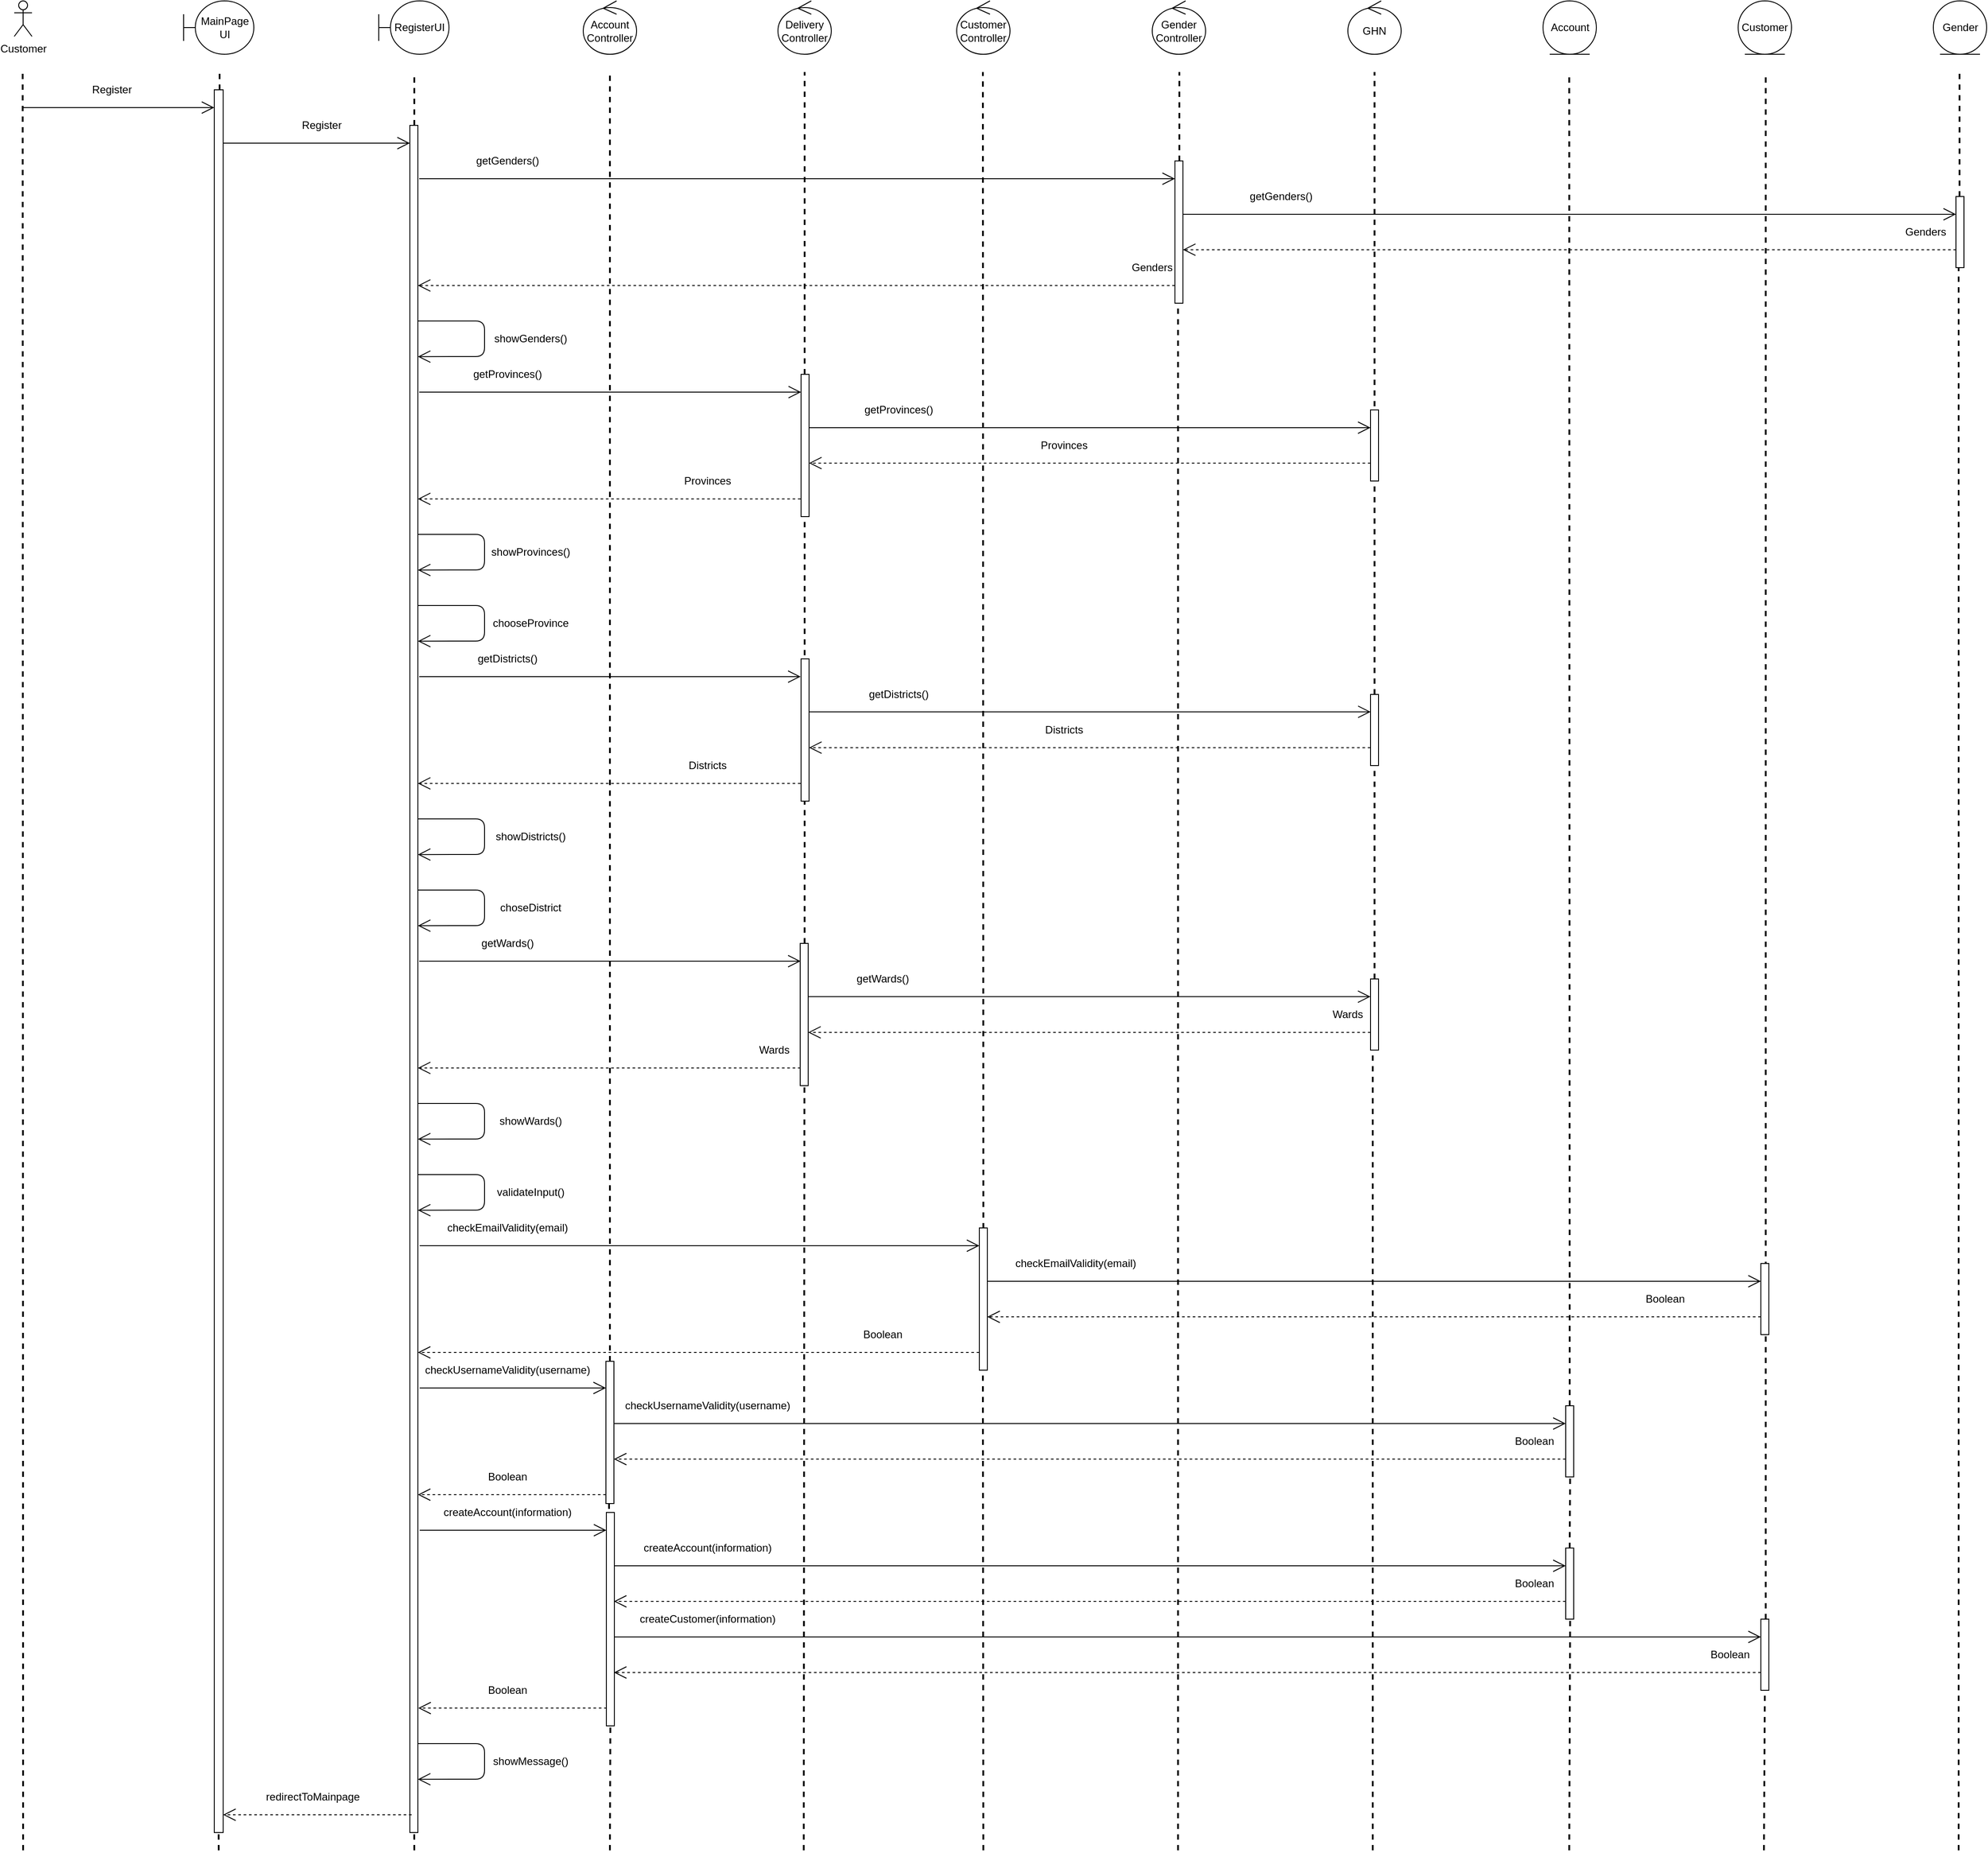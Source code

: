 <mxfile version="12.3.1" type="device" pages="1"><diagram id="A5Hbwk4TT4hZzOzLZhvK" name="Page-1"><mxGraphModel dx="1440" dy="699" grid="1" gridSize="10" guides="1" tooltips="1" connect="1" arrows="1" fold="1" page="1" pageScale="1" pageWidth="850" pageHeight="1100" math="0" shadow="0"><root><mxCell id="0"/><mxCell id="1" parent="0"/><mxCell id="QdWjXoVEZfidyVFNqBsK-1" value="Customer" style="shape=umlActor;verticalLabelPosition=bottom;labelBackgroundColor=#ffffff;verticalAlign=top;html=1;outlineConnect=0;" parent="1" vertex="1"><mxGeometry x="110" y="40" width="20" height="40" as="geometry"/></mxCell><mxCell id="QdWjXoVEZfidyVFNqBsK-2" value="" style="endArrow=none;dashed=1;html=1;strokeWidth=2;" parent="1" edge="1"><mxGeometry width="50" height="50" relative="1" as="geometry"><mxPoint x="120" y="2120" as="sourcePoint"/><mxPoint x="119.5" y="120" as="targetPoint"/></mxGeometry></mxCell><mxCell id="QdWjXoVEZfidyVFNqBsK-4" value="Account&lt;br&gt;Controller" style="ellipse;shape=umlControl;whiteSpace=wrap;html=1;" parent="1" vertex="1"><mxGeometry x="750" y="40" width="60" height="60" as="geometry"/></mxCell><mxCell id="QdWjXoVEZfidyVFNqBsK-5" value="MainPage&lt;br&gt;UI" style="shape=umlBoundary;whiteSpace=wrap;html=1;" parent="1" vertex="1"><mxGeometry x="300.5" y="40" width="79" height="60" as="geometry"/></mxCell><mxCell id="QdWjXoVEZfidyVFNqBsK-6" value="RegisterUI" style="shape=umlBoundary;whiteSpace=wrap;html=1;" parent="1" vertex="1"><mxGeometry x="520" y="40" width="79" height="60" as="geometry"/></mxCell><mxCell id="QdWjXoVEZfidyVFNqBsK-8" value="" style="html=1;points=[];perimeter=orthogonalPerimeter;" parent="1" vertex="1"><mxGeometry x="555" y="180" width="9" height="1920" as="geometry"/></mxCell><mxCell id="QdWjXoVEZfidyVFNqBsK-9" value="" style="endArrow=open;endFill=1;endSize=12;html=1;" parent="1" edge="1"><mxGeometry width="160" relative="1" as="geometry"><mxPoint x="120" y="160" as="sourcePoint"/><mxPoint x="335" y="160" as="targetPoint"/></mxGeometry></mxCell><mxCell id="QdWjXoVEZfidyVFNqBsK-10" value="Register" style="text;html=1;strokeColor=none;fillColor=none;align=center;verticalAlign=middle;whiteSpace=wrap;rounded=0;" parent="1" vertex="1"><mxGeometry x="200" y="130" width="40" height="20" as="geometry"/></mxCell><mxCell id="QdWjXoVEZfidyVFNqBsK-23" value="" style="endArrow=none;dashed=1;html=1;strokeWidth=2;" parent="1" source="cy2flrSDhaG_7wLGb6SG-102" edge="1"><mxGeometry width="50" height="50" relative="1" as="geometry"><mxPoint x="760.5" y="-400" as="sourcePoint"/><mxPoint x="780" y="120" as="targetPoint"/></mxGeometry></mxCell><mxCell id="QdWjXoVEZfidyVFNqBsK-24" value="" style="endArrow=none;dashed=1;html=1;strokeWidth=2;" parent="1" source="cy2flrSDhaG_7wLGb6SG-17" edge="1"><mxGeometry width="50" height="50" relative="1" as="geometry"><mxPoint x="999" y="860" as="sourcePoint"/><mxPoint x="999" y="120" as="targetPoint"/></mxGeometry></mxCell><mxCell id="QdWjXoVEZfidyVFNqBsK-25" value="" style="endArrow=none;dashed=1;html=1;strokeWidth=2;" parent="1" source="QdWjXoVEZfidyVFNqBsK-65" edge="1"><mxGeometry width="50" height="50" relative="1" as="geometry"><mxPoint x="341" y="1120" as="sourcePoint"/><mxPoint x="341" y="120" as="targetPoint"/></mxGeometry></mxCell><mxCell id="QdWjXoVEZfidyVFNqBsK-47" value="" style="endArrow=open;endFill=1;endSize=12;html=1;" parent="1" target="QdWjXoVEZfidyVFNqBsK-8" edge="1"><mxGeometry width="160" relative="1" as="geometry"><mxPoint x="340" y="200" as="sourcePoint"/><mxPoint x="490" y="200" as="targetPoint"/></mxGeometry></mxCell><mxCell id="QdWjXoVEZfidyVFNqBsK-48" value="Register" style="text;html=1;strokeColor=none;fillColor=none;align=center;verticalAlign=middle;whiteSpace=wrap;rounded=0;" parent="1" vertex="1"><mxGeometry x="436" y="170" width="40" height="20" as="geometry"/></mxCell><mxCell id="QdWjXoVEZfidyVFNqBsK-56" value="" style="endArrow=none;dashed=1;html=1;strokeWidth=2;" parent="1" edge="1"><mxGeometry width="50" height="50" relative="1" as="geometry"><mxPoint x="560" y="180" as="sourcePoint"/><mxPoint x="560" y="120" as="targetPoint"/></mxGeometry></mxCell><mxCell id="QdWjXoVEZfidyVFNqBsK-65" value="" style="html=1;points=[];perimeter=orthogonalPerimeter;" parent="1" vertex="1"><mxGeometry x="335" y="140" width="10" height="1960" as="geometry"/></mxCell><mxCell id="cy2flrSDhaG_7wLGb6SG-3" value="" style="endArrow=open;endFill=1;endSize=12;html=1;entryX=1.002;entryY=0.167;entryDx=0;entryDy=0;entryPerimeter=0;" parent="1" edge="1"><mxGeometry width="160" relative="1" as="geometry"><mxPoint x="564" y="640" as="sourcePoint"/><mxPoint x="564.02" y="680.12" as="targetPoint"/><Array as="points"><mxPoint x="639" y="640"/><mxPoint x="639" y="680"/></Array></mxGeometry></mxCell><mxCell id="cy2flrSDhaG_7wLGb6SG-4" value="showProvinces()" style="text;html=1;strokeColor=none;fillColor=none;align=center;verticalAlign=middle;whiteSpace=wrap;rounded=0;" parent="1" vertex="1"><mxGeometry x="670.5" y="650" width="40" height="20" as="geometry"/></mxCell><mxCell id="cy2flrSDhaG_7wLGb6SG-5" value="" style="endArrow=open;endFill=1;endSize=12;html=1;entryX=1.002;entryY=0.167;entryDx=0;entryDy=0;entryPerimeter=0;" parent="1" edge="1"><mxGeometry width="160" relative="1" as="geometry"><mxPoint x="564" y="720" as="sourcePoint"/><mxPoint x="564.02" y="760.12" as="targetPoint"/><Array as="points"><mxPoint x="639" y="720"/><mxPoint x="639" y="760"/></Array></mxGeometry></mxCell><mxCell id="cy2flrSDhaG_7wLGb6SG-6" value="chooseProvince" style="text;html=1;strokeColor=none;fillColor=none;align=center;verticalAlign=middle;whiteSpace=wrap;rounded=0;" parent="1" vertex="1"><mxGeometry x="670.5" y="730" width="40" height="20" as="geometry"/></mxCell><mxCell id="cy2flrSDhaG_7wLGb6SG-11" value="Delivery&lt;br&gt;Controller" style="ellipse;shape=umlControl;whiteSpace=wrap;html=1;" parent="1" vertex="1"><mxGeometry x="969" y="40" width="60" height="60" as="geometry"/></mxCell><mxCell id="cy2flrSDhaG_7wLGb6SG-13" value="Account" style="ellipse;shape=umlEntity;whiteSpace=wrap;html=1;" parent="1" vertex="1"><mxGeometry x="1829.5" y="40" width="60" height="60" as="geometry"/></mxCell><mxCell id="cy2flrSDhaG_7wLGb6SG-14" value="GHN" style="ellipse;shape=umlControl;whiteSpace=wrap;html=1;" parent="1" vertex="1"><mxGeometry x="1610" y="40" width="60" height="60" as="geometry"/></mxCell><mxCell id="cy2flrSDhaG_7wLGb6SG-15" value="getProvinces()" style="text;html=1;strokeColor=none;fillColor=none;align=center;verticalAlign=middle;whiteSpace=wrap;rounded=0;" parent="1" vertex="1"><mxGeometry x="569.5" y="450" width="190" height="20" as="geometry"/></mxCell><mxCell id="cy2flrSDhaG_7wLGb6SG-16" value="" style="endArrow=open;endFill=1;endSize=12;html=1;" parent="1" target="cy2flrSDhaG_7wLGb6SG-17" edge="1"><mxGeometry width="160" relative="1" as="geometry"><mxPoint x="565.5" y="480" as="sourcePoint"/><mxPoint x="773.5" y="480" as="targetPoint"/></mxGeometry></mxCell><mxCell id="cy2flrSDhaG_7wLGb6SG-17" value="" style="html=1;points=[];perimeter=orthogonalPerimeter;" parent="1" vertex="1"><mxGeometry x="995" y="460" width="9" height="160" as="geometry"/></mxCell><mxCell id="cy2flrSDhaG_7wLGb6SG-18" value="" style="endArrow=none;dashed=1;html=1;strokeWidth=2;" parent="1" target="cy2flrSDhaG_7wLGb6SG-17" edge="1"><mxGeometry width="50" height="50" relative="1" as="geometry"><mxPoint x="999" y="1100" as="sourcePoint"/><mxPoint x="999" y="360" as="targetPoint"/></mxGeometry></mxCell><mxCell id="cy2flrSDhaG_7wLGb6SG-20" value="" style="endArrow=none;dashed=1;html=1;strokeWidth=2;" parent="1" source="cy2flrSDhaG_7wLGb6SG-40" edge="1"><mxGeometry width="50" height="50" relative="1" as="geometry"><mxPoint x="1639.5" y="880" as="sourcePoint"/><mxPoint x="1640" y="120" as="targetPoint"/></mxGeometry></mxCell><mxCell id="cy2flrSDhaG_7wLGb6SG-21" value="" style="html=1;points=[];perimeter=orthogonalPerimeter;" parent="1" vertex="1"><mxGeometry x="1635.5" y="500" width="9" height="80" as="geometry"/></mxCell><mxCell id="cy2flrSDhaG_7wLGb6SG-22" value="getProvinces()" style="text;html=1;strokeColor=none;fillColor=none;align=center;verticalAlign=middle;whiteSpace=wrap;rounded=0;" parent="1" vertex="1"><mxGeometry x="1010" y="490" width="190" height="20" as="geometry"/></mxCell><mxCell id="cy2flrSDhaG_7wLGb6SG-23" value="" style="endArrow=open;endFill=1;endSize=12;html=1;exitX=1.001;exitY=0.375;exitDx=0;exitDy=0;exitPerimeter=0;" parent="1" source="cy2flrSDhaG_7wLGb6SG-17" target="cy2flrSDhaG_7wLGb6SG-21" edge="1"><mxGeometry width="160" relative="1" as="geometry"><mxPoint x="1020" y="520" as="sourcePoint"/><mxPoint x="1321" y="520" as="targetPoint"/></mxGeometry></mxCell><mxCell id="cy2flrSDhaG_7wLGb6SG-24" value="" style="endArrow=open;endFill=1;endSize=12;html=1;exitX=-0.003;exitY=0.748;exitDx=0;exitDy=0;exitPerimeter=0;dashed=1;strokeWidth=1;jumpSize=6;" parent="1" source="cy2flrSDhaG_7wLGb6SG-21" target="cy2flrSDhaG_7wLGb6SG-17" edge="1"><mxGeometry width="160" relative="1" as="geometry"><mxPoint x="1394.95" y="560.08" as="sourcePoint"/><mxPoint x="1185.11" y="560.16" as="targetPoint"/></mxGeometry></mxCell><mxCell id="cy2flrSDhaG_7wLGb6SG-25" value="Provinces" style="text;html=1;strokeColor=none;fillColor=none;align=center;verticalAlign=middle;whiteSpace=wrap;rounded=0;" parent="1" vertex="1"><mxGeometry x="1270.5" y="530" width="40" height="20" as="geometry"/></mxCell><mxCell id="cy2flrSDhaG_7wLGb6SG-26" value="" style="endArrow=open;endFill=1;endSize=12;html=1;exitX=-0.005;exitY=0.751;exitDx=0;exitDy=0;exitPerimeter=0;dashed=1;strokeWidth=1;jumpSize=6;" parent="1" edge="1"><mxGeometry width="160" relative="1" as="geometry"><mxPoint x="994.45" y="600.08" as="sourcePoint"/><mxPoint x="564.0" y="600.08" as="targetPoint"/></mxGeometry></mxCell><mxCell id="cy2flrSDhaG_7wLGb6SG-27" value="Provinces" style="text;html=1;strokeColor=none;fillColor=none;align=center;verticalAlign=middle;whiteSpace=wrap;rounded=0;" parent="1" vertex="1"><mxGeometry x="870" y="570" width="40" height="20" as="geometry"/></mxCell><mxCell id="cy2flrSDhaG_7wLGb6SG-28" value="getDistricts()" style="text;html=1;strokeColor=none;fillColor=none;align=center;verticalAlign=middle;whiteSpace=wrap;rounded=0;" parent="1" vertex="1"><mxGeometry x="569.5" y="770" width="190" height="20" as="geometry"/></mxCell><mxCell id="cy2flrSDhaG_7wLGb6SG-29" value="" style="endArrow=open;endFill=1;endSize=12;html=1;" parent="1" edge="1"><mxGeometry width="160" relative="1" as="geometry"><mxPoint x="565.5" y="800" as="sourcePoint"/><mxPoint x="994.5" y="800" as="targetPoint"/></mxGeometry></mxCell><mxCell id="cy2flrSDhaG_7wLGb6SG-30" value="getDistricts()" style="text;html=1;strokeColor=none;fillColor=none;align=center;verticalAlign=middle;whiteSpace=wrap;rounded=0;" parent="1" vertex="1"><mxGeometry x="1010" y="810" width="190" height="20" as="geometry"/></mxCell><mxCell id="cy2flrSDhaG_7wLGb6SG-31" value="" style="endArrow=open;endFill=1;endSize=12;html=1;entryX=0.014;entryY=0.245;entryDx=0;entryDy=0;entryPerimeter=0;" parent="1" source="cy2flrSDhaG_7wLGb6SG-72" target="cy2flrSDhaG_7wLGb6SG-40" edge="1"><mxGeometry width="160" relative="1" as="geometry"><mxPoint x="1185.0" y="840" as="sourcePoint"/><mxPoint x="1396" y="840" as="targetPoint"/></mxGeometry></mxCell><mxCell id="cy2flrSDhaG_7wLGb6SG-32" value="" style="endArrow=open;endFill=1;endSize=12;html=1;exitX=-0.012;exitY=0.748;exitDx=0;exitDy=0;exitPerimeter=0;dashed=1;strokeWidth=1;jumpSize=6;" parent="1" source="cy2flrSDhaG_7wLGb6SG-40" target="cy2flrSDhaG_7wLGb6SG-72" edge="1"><mxGeometry width="160" relative="1" as="geometry"><mxPoint x="1394.95" y="880.08" as="sourcePoint"/><mxPoint x="1185.11" y="880.16" as="targetPoint"/></mxGeometry></mxCell><mxCell id="cy2flrSDhaG_7wLGb6SG-33" value="Districts" style="text;html=1;strokeColor=none;fillColor=none;align=center;verticalAlign=middle;whiteSpace=wrap;rounded=0;" parent="1" vertex="1"><mxGeometry x="1270.5" y="850" width="40" height="20" as="geometry"/></mxCell><mxCell id="cy2flrSDhaG_7wLGb6SG-34" value="" style="endArrow=open;endFill=1;endSize=12;html=1;exitX=-0.005;exitY=0.751;exitDx=0;exitDy=0;exitPerimeter=0;dashed=1;strokeWidth=1;jumpSize=6;" parent="1" edge="1"><mxGeometry width="160" relative="1" as="geometry"><mxPoint x="994.45" y="920.08" as="sourcePoint"/><mxPoint x="564.0" y="920.08" as="targetPoint"/></mxGeometry></mxCell><mxCell id="cy2flrSDhaG_7wLGb6SG-35" value="Districts" style="text;html=1;strokeColor=none;fillColor=none;align=center;verticalAlign=middle;whiteSpace=wrap;rounded=0;" parent="1" vertex="1"><mxGeometry x="870" y="890" width="40" height="20" as="geometry"/></mxCell><mxCell id="cy2flrSDhaG_7wLGb6SG-36" value="" style="endArrow=open;endFill=1;endSize=12;html=1;entryX=1.002;entryY=0.167;entryDx=0;entryDy=0;entryPerimeter=0;" parent="1" edge="1"><mxGeometry width="160" relative="1" as="geometry"><mxPoint x="564" y="960" as="sourcePoint"/><mxPoint x="564.02" y="1000.12" as="targetPoint"/><Array as="points"><mxPoint x="639" y="960"/><mxPoint x="639" y="1000"/></Array></mxGeometry></mxCell><mxCell id="cy2flrSDhaG_7wLGb6SG-37" value="showDistricts()" style="text;html=1;strokeColor=none;fillColor=none;align=center;verticalAlign=middle;whiteSpace=wrap;rounded=0;" parent="1" vertex="1"><mxGeometry x="670.5" y="970" width="40" height="20" as="geometry"/></mxCell><mxCell id="cy2flrSDhaG_7wLGb6SG-38" value="" style="endArrow=open;endFill=1;endSize=12;html=1;entryX=1.002;entryY=0.167;entryDx=0;entryDy=0;entryPerimeter=0;" parent="1" edge="1"><mxGeometry width="160" relative="1" as="geometry"><mxPoint x="564" y="1040" as="sourcePoint"/><mxPoint x="564.02" y="1080.12" as="targetPoint"/><Array as="points"><mxPoint x="639" y="1040"/><mxPoint x="639" y="1080"/></Array></mxGeometry></mxCell><mxCell id="cy2flrSDhaG_7wLGb6SG-39" value="choseDistrict" style="text;html=1;strokeColor=none;fillColor=none;align=center;verticalAlign=middle;whiteSpace=wrap;rounded=0;" parent="1" vertex="1"><mxGeometry x="670.5" y="1050" width="40" height="20" as="geometry"/></mxCell><mxCell id="cy2flrSDhaG_7wLGb6SG-40" value="" style="html=1;points=[];perimeter=orthogonalPerimeter;" parent="1" vertex="1"><mxGeometry x="1635.5" y="820" width="9" height="80" as="geometry"/></mxCell><mxCell id="cy2flrSDhaG_7wLGb6SG-41" value="" style="endArrow=none;dashed=1;html=1;strokeWidth=2;" parent="1" source="cy2flrSDhaG_7wLGb6SG-70" target="cy2flrSDhaG_7wLGb6SG-40" edge="1"><mxGeometry width="50" height="50" relative="1" as="geometry"><mxPoint x="1639.5" y="1120" as="sourcePoint"/><mxPoint x="1640" y="360" as="targetPoint"/></mxGeometry></mxCell><mxCell id="cy2flrSDhaG_7wLGb6SG-57" value="" style="endArrow=none;dashed=1;html=1;strokeWidth=2;" parent="1" edge="1"><mxGeometry width="50" height="50" relative="1" as="geometry"><mxPoint x="998" y="2120" as="sourcePoint"/><mxPoint x="999" y="1020" as="targetPoint"/></mxGeometry></mxCell><mxCell id="cy2flrSDhaG_7wLGb6SG-58" value="getWards()" style="text;html=1;strokeColor=none;fillColor=none;align=center;verticalAlign=middle;whiteSpace=wrap;rounded=0;" parent="1" vertex="1"><mxGeometry x="569.5" y="1090" width="190" height="20" as="geometry"/></mxCell><mxCell id="cy2flrSDhaG_7wLGb6SG-59" value="" style="endArrow=open;endFill=1;endSize=12;html=1;" parent="1" edge="1"><mxGeometry width="160" relative="1" as="geometry"><mxPoint x="565.5" y="1120" as="sourcePoint"/><mxPoint x="994.5" y="1120" as="targetPoint"/></mxGeometry></mxCell><mxCell id="cy2flrSDhaG_7wLGb6SG-60" value="getWards()" style="text;html=1;strokeColor=none;fillColor=none;align=center;verticalAlign=middle;whiteSpace=wrap;rounded=0;" parent="1" vertex="1"><mxGeometry x="992" y="1130" width="190" height="20" as="geometry"/></mxCell><mxCell id="cy2flrSDhaG_7wLGb6SG-61" value="" style="endArrow=open;endFill=1;endSize=12;html=1;entryX=-0.009;entryY=0.249;entryDx=0;entryDy=0;entryPerimeter=0;" parent="1" source="cy2flrSDhaG_7wLGb6SG-73" target="cy2flrSDhaG_7wLGb6SG-70" edge="1"><mxGeometry width="160" relative="1" as="geometry"><mxPoint x="1185.0" y="1160" as="sourcePoint"/><mxPoint x="1396" y="1160" as="targetPoint"/></mxGeometry></mxCell><mxCell id="cy2flrSDhaG_7wLGb6SG-62" value="" style="endArrow=open;endFill=1;endSize=12;html=1;exitX=0.005;exitY=0.751;exitDx=0;exitDy=0;exitPerimeter=0;dashed=1;strokeWidth=1;jumpSize=6;" parent="1" source="cy2flrSDhaG_7wLGb6SG-70" target="cy2flrSDhaG_7wLGb6SG-73" edge="1"><mxGeometry width="160" relative="1" as="geometry"><mxPoint x="1394.95" y="1200.08" as="sourcePoint"/><mxPoint x="1185.11" y="1200.16" as="targetPoint"/></mxGeometry></mxCell><mxCell id="cy2flrSDhaG_7wLGb6SG-63" value="Wards" style="text;html=1;strokeColor=none;fillColor=none;align=center;verticalAlign=middle;whiteSpace=wrap;rounded=0;" parent="1" vertex="1"><mxGeometry x="1590" y="1170" width="40" height="20" as="geometry"/></mxCell><mxCell id="cy2flrSDhaG_7wLGb6SG-64" value="" style="endArrow=open;endFill=1;endSize=12;html=1;exitX=-0.005;exitY=0.751;exitDx=0;exitDy=0;exitPerimeter=0;dashed=1;strokeWidth=1;jumpSize=6;" parent="1" edge="1"><mxGeometry width="160" relative="1" as="geometry"><mxPoint x="994.45" y="1240.08" as="sourcePoint"/><mxPoint x="564.0" y="1240.08" as="targetPoint"/></mxGeometry></mxCell><mxCell id="cy2flrSDhaG_7wLGb6SG-65" value="Wards" style="text;html=1;strokeColor=none;fillColor=none;align=center;verticalAlign=middle;whiteSpace=wrap;rounded=0;" parent="1" vertex="1"><mxGeometry x="945" y="1210" width="40" height="20" as="geometry"/></mxCell><mxCell id="cy2flrSDhaG_7wLGb6SG-66" value="" style="endArrow=open;endFill=1;endSize=12;html=1;entryX=1.002;entryY=0.167;entryDx=0;entryDy=0;entryPerimeter=0;" parent="1" edge="1"><mxGeometry width="160" relative="1" as="geometry"><mxPoint x="564" y="1280" as="sourcePoint"/><mxPoint x="564.02" y="1320.12" as="targetPoint"/><Array as="points"><mxPoint x="639" y="1280"/><mxPoint x="639" y="1320"/></Array></mxGeometry></mxCell><mxCell id="cy2flrSDhaG_7wLGb6SG-67" value="showWards()" style="text;html=1;strokeColor=none;fillColor=none;align=center;verticalAlign=middle;whiteSpace=wrap;rounded=0;" parent="1" vertex="1"><mxGeometry x="670.5" y="1290" width="40" height="20" as="geometry"/></mxCell><mxCell id="cy2flrSDhaG_7wLGb6SG-68" value="" style="endArrow=open;endFill=1;endSize=12;html=1;entryX=1.002;entryY=0.167;entryDx=0;entryDy=0;entryPerimeter=0;" parent="1" edge="1"><mxGeometry width="160" relative="1" as="geometry"><mxPoint x="564" y="1360" as="sourcePoint"/><mxPoint x="564.02" y="1400.12" as="targetPoint"/><Array as="points"><mxPoint x="639" y="1360"/><mxPoint x="639" y="1400"/></Array></mxGeometry></mxCell><mxCell id="cy2flrSDhaG_7wLGb6SG-69" value="validateInput()" style="text;html=1;strokeColor=none;fillColor=none;align=center;verticalAlign=middle;whiteSpace=wrap;rounded=0;" parent="1" vertex="1"><mxGeometry x="670.5" y="1370" width="40" height="20" as="geometry"/></mxCell><mxCell id="cy2flrSDhaG_7wLGb6SG-70" value="" style="html=1;points=[];perimeter=orthogonalPerimeter;" parent="1" vertex="1"><mxGeometry x="1635.5" y="1140" width="9" height="80" as="geometry"/></mxCell><mxCell id="cy2flrSDhaG_7wLGb6SG-71" value="" style="endArrow=none;dashed=1;html=1;strokeWidth=2;" parent="1" target="cy2flrSDhaG_7wLGb6SG-70" edge="1"><mxGeometry width="50" height="50" relative="1" as="geometry"><mxPoint x="1638" y="2120" as="sourcePoint"/><mxPoint x="1640" y="440" as="targetPoint"/></mxGeometry></mxCell><mxCell id="cy2flrSDhaG_7wLGb6SG-72" value="" style="html=1;points=[];perimeter=orthogonalPerimeter;" parent="1" vertex="1"><mxGeometry x="995" y="780" width="9" height="160" as="geometry"/></mxCell><mxCell id="cy2flrSDhaG_7wLGb6SG-73" value="" style="html=1;points=[];perimeter=orthogonalPerimeter;" parent="1" vertex="1"><mxGeometry x="994" y="1100" width="9" height="160" as="geometry"/></mxCell><mxCell id="cy2flrSDhaG_7wLGb6SG-76" value="Customer&lt;br&gt;Controller" style="ellipse;shape=umlControl;whiteSpace=wrap;html=1;" parent="1" vertex="1"><mxGeometry x="1170" y="40" width="60" height="60" as="geometry"/></mxCell><mxCell id="cy2flrSDhaG_7wLGb6SG-77" value="Customer" style="ellipse;shape=umlEntity;whiteSpace=wrap;html=1;" parent="1" vertex="1"><mxGeometry x="2049" y="40" width="60" height="60" as="geometry"/></mxCell><mxCell id="cy2flrSDhaG_7wLGb6SG-78" value="" style="endArrow=none;dashed=1;html=1;strokeWidth=2;exitX=0.504;exitY=0.003;exitDx=0;exitDy=0;exitPerimeter=0;" parent="1" source="cy2flrSDhaG_7wLGb6SG-81" edge="1"><mxGeometry width="50" height="50" relative="1" as="geometry"><mxPoint x="1199" y="1200" as="sourcePoint"/><mxPoint x="1199.5" y="120" as="targetPoint"/></mxGeometry></mxCell><mxCell id="cy2flrSDhaG_7wLGb6SG-79" value="checkEmailValidity(email)" style="text;html=1;strokeColor=none;fillColor=none;align=center;verticalAlign=middle;whiteSpace=wrap;rounded=0;" parent="1" vertex="1"><mxGeometry x="570" y="1410" width="190" height="20" as="geometry"/></mxCell><mxCell id="cy2flrSDhaG_7wLGb6SG-80" value="" style="endArrow=open;endFill=1;endSize=12;html=1;" parent="1" target="cy2flrSDhaG_7wLGb6SG-81" edge="1"><mxGeometry width="160" relative="1" as="geometry"><mxPoint x="566.0" y="1440" as="sourcePoint"/><mxPoint x="1160" y="1440" as="targetPoint"/></mxGeometry></mxCell><mxCell id="cy2flrSDhaG_7wLGb6SG-81" value="" style="html=1;points=[];perimeter=orthogonalPerimeter;" parent="1" vertex="1"><mxGeometry x="1195.5" y="1420" width="9" height="160" as="geometry"/></mxCell><mxCell id="cy2flrSDhaG_7wLGb6SG-83" value="" style="endArrow=none;dashed=1;html=1;strokeWidth=2;exitX=0.5;exitY=0;exitDx=0;exitDy=0;exitPerimeter=0;" parent="1" source="cy2flrSDhaG_7wLGb6SG-99" edge="1"><mxGeometry width="50" height="50" relative="1" as="geometry"><mxPoint x="1859.5" y="1370" as="sourcePoint"/><mxPoint x="1859" y="120" as="targetPoint"/></mxGeometry></mxCell><mxCell id="cy2flrSDhaG_7wLGb6SG-84" value="" style="endArrow=none;dashed=1;html=1;strokeWidth=2;" parent="1" source="cy2flrSDhaG_7wLGb6SG-123" edge="1"><mxGeometry width="50" height="50" relative="1" as="geometry"><mxPoint x="2078.5" y="1880" as="sourcePoint"/><mxPoint x="2080" y="120" as="targetPoint"/></mxGeometry></mxCell><mxCell id="cy2flrSDhaG_7wLGb6SG-85" value="checkEmailValidity(email)" style="text;html=1;strokeColor=none;fillColor=none;align=center;verticalAlign=middle;whiteSpace=wrap;rounded=0;" parent="1" vertex="1"><mxGeometry x="1208.5" y="1450" width="190" height="20" as="geometry"/></mxCell><mxCell id="cy2flrSDhaG_7wLGb6SG-86" value="" style="endArrow=open;endFill=1;endSize=12;html=1;" parent="1" target="cy2flrSDhaG_7wLGb6SG-89" edge="1"><mxGeometry width="160" relative="1" as="geometry"><mxPoint x="1204.5" y="1480" as="sourcePoint"/><mxPoint x="1834" y="1480" as="targetPoint"/></mxGeometry></mxCell><mxCell id="cy2flrSDhaG_7wLGb6SG-87" value="" style="endArrow=open;endFill=1;endSize=12;html=1;dashed=1;strokeWidth=1;jumpSize=6;entryX=0.999;entryY=0.625;entryDx=0;entryDy=0;entryPerimeter=0;" parent="1" source="cy2flrSDhaG_7wLGb6SG-89" target="cy2flrSDhaG_7wLGb6SG-81" edge="1"><mxGeometry width="160" relative="1" as="geometry"><mxPoint x="1831.95" y="1520.08" as="sourcePoint"/><mxPoint x="1440" y="1520.08" as="targetPoint"/></mxGeometry></mxCell><mxCell id="cy2flrSDhaG_7wLGb6SG-88" value="Boolean" style="text;html=1;strokeColor=none;fillColor=none;align=center;verticalAlign=middle;whiteSpace=wrap;rounded=0;" parent="1" vertex="1"><mxGeometry x="1947" y="1490" width="40" height="20" as="geometry"/></mxCell><mxCell id="cy2flrSDhaG_7wLGb6SG-89" value="" style="html=1;points=[];perimeter=orthogonalPerimeter;" parent="1" vertex="1"><mxGeometry x="2074.5" y="1460" width="9" height="80" as="geometry"/></mxCell><mxCell id="cy2flrSDhaG_7wLGb6SG-90" value="" style="endArrow=open;endFill=1;endSize=12;html=1;dashed=1;strokeWidth=1;jumpSize=6;entryX=0.999;entryY=0.625;entryDx=0;entryDy=0;entryPerimeter=0;" parent="1" source="cy2flrSDhaG_7wLGb6SG-81" edge="1"><mxGeometry width="160" relative="1" as="geometry"><mxPoint x="1191.45" y="1560.08" as="sourcePoint"/><mxPoint x="563.991" y="1560" as="targetPoint"/></mxGeometry></mxCell><mxCell id="cy2flrSDhaG_7wLGb6SG-91" value="Boolean" style="text;html=1;strokeColor=none;fillColor=none;align=center;verticalAlign=middle;whiteSpace=wrap;rounded=0;" parent="1" vertex="1"><mxGeometry x="1067" y="1530" width="40" height="20" as="geometry"/></mxCell><mxCell id="cy2flrSDhaG_7wLGb6SG-92" value="checkUsernameValidity(username)" style="text;html=1;strokeColor=none;fillColor=none;align=center;verticalAlign=middle;whiteSpace=wrap;rounded=0;" parent="1" vertex="1"><mxGeometry x="570" y="1570" width="190" height="20" as="geometry"/></mxCell><mxCell id="cy2flrSDhaG_7wLGb6SG-93" value="" style="endArrow=open;endFill=1;endSize=12;html=1;" parent="1" target="cy2flrSDhaG_7wLGb6SG-102" edge="1"><mxGeometry width="160" relative="1" as="geometry"><mxPoint x="566.0" y="1600" as="sourcePoint"/><mxPoint x="1195.5" y="1600" as="targetPoint"/></mxGeometry></mxCell><mxCell id="cy2flrSDhaG_7wLGb6SG-95" value="checkUsernameValidity(username)" style="text;html=1;strokeColor=none;fillColor=none;align=center;verticalAlign=middle;whiteSpace=wrap;rounded=0;" parent="1" vertex="1"><mxGeometry x="795" y="1610" width="190" height="20" as="geometry"/></mxCell><mxCell id="cy2flrSDhaG_7wLGb6SG-96" value="" style="endArrow=open;endFill=1;endSize=12;html=1;" parent="1" target="cy2flrSDhaG_7wLGb6SG-99" edge="1"><mxGeometry width="160" relative="1" as="geometry"><mxPoint x="784.5" y="1640" as="sourcePoint"/><mxPoint x="1414" y="1640" as="targetPoint"/></mxGeometry></mxCell><mxCell id="cy2flrSDhaG_7wLGb6SG-97" value="" style="endArrow=open;endFill=1;endSize=12;html=1;dashed=1;strokeWidth=1;jumpSize=6;entryX=0.999;entryY=0.625;entryDx=0;entryDy=0;entryPerimeter=0;" parent="1" source="cy2flrSDhaG_7wLGb6SG-99" edge="1"><mxGeometry width="160" relative="1" as="geometry"><mxPoint x="1411.95" y="1680.08" as="sourcePoint"/><mxPoint x="784.491" y="1680" as="targetPoint"/></mxGeometry></mxCell><mxCell id="cy2flrSDhaG_7wLGb6SG-98" value="Boolean" style="text;html=1;strokeColor=none;fillColor=none;align=center;verticalAlign=middle;whiteSpace=wrap;rounded=0;" parent="1" vertex="1"><mxGeometry x="1799.5" y="1650" width="40" height="20" as="geometry"/></mxCell><mxCell id="cy2flrSDhaG_7wLGb6SG-100" value="" style="endArrow=open;endFill=1;endSize=12;html=1;dashed=1;strokeWidth=1;jumpSize=6;entryX=0.999;entryY=0.625;entryDx=0;entryDy=0;entryPerimeter=0;" parent="1" source="cy2flrSDhaG_7wLGb6SG-102" edge="1"><mxGeometry width="160" relative="1" as="geometry"><mxPoint x="1195.5" y="1720" as="sourcePoint"/><mxPoint x="563.991" y="1720" as="targetPoint"/></mxGeometry></mxCell><mxCell id="cy2flrSDhaG_7wLGb6SG-101" value="Boolean" style="text;html=1;strokeColor=none;fillColor=none;align=center;verticalAlign=middle;whiteSpace=wrap;rounded=0;" parent="1" vertex="1"><mxGeometry x="644.5" y="1690" width="40" height="20" as="geometry"/></mxCell><mxCell id="cy2flrSDhaG_7wLGb6SG-102" value="" style="html=1;points=[];perimeter=orthogonalPerimeter;" parent="1" vertex="1"><mxGeometry x="775.5" y="1570" width="9" height="160" as="geometry"/></mxCell><mxCell id="cy2flrSDhaG_7wLGb6SG-103" value="" style="endArrow=none;dashed=1;html=1;strokeWidth=2;" parent="1" target="cy2flrSDhaG_7wLGb6SG-102" edge="1"><mxGeometry width="50" height="50" relative="1" as="geometry"><mxPoint x="779" y="1880" as="sourcePoint"/><mxPoint x="780" y="120" as="targetPoint"/></mxGeometry></mxCell><mxCell id="cy2flrSDhaG_7wLGb6SG-99" value="" style="html=1;points=[];perimeter=orthogonalPerimeter;" parent="1" vertex="1"><mxGeometry x="1855" y="1620" width="9" height="80" as="geometry"/></mxCell><mxCell id="cy2flrSDhaG_7wLGb6SG-109" value="createAccount(information)" style="text;html=1;strokeColor=none;fillColor=none;align=center;verticalAlign=middle;whiteSpace=wrap;rounded=0;" parent="1" vertex="1"><mxGeometry x="570" y="1730" width="190" height="20" as="geometry"/></mxCell><mxCell id="cy2flrSDhaG_7wLGb6SG-110" value="" style="endArrow=open;endFill=1;endSize=12;html=1;" parent="1" target="cy2flrSDhaG_7wLGb6SG-117" edge="1"><mxGeometry width="160" relative="1" as="geometry"><mxPoint x="566.0" y="1760" as="sourcePoint"/><mxPoint x="1195.5" y="1760" as="targetPoint"/></mxGeometry></mxCell><mxCell id="cy2flrSDhaG_7wLGb6SG-111" value="createAccount(information)" style="text;html=1;strokeColor=none;fillColor=none;align=center;verticalAlign=middle;whiteSpace=wrap;rounded=0;" parent="1" vertex="1"><mxGeometry x="795" y="1770" width="190" height="20" as="geometry"/></mxCell><mxCell id="cy2flrSDhaG_7wLGb6SG-112" value="" style="endArrow=open;endFill=1;endSize=12;html=1;" parent="1" target="cy2flrSDhaG_7wLGb6SG-118" edge="1"><mxGeometry width="160" relative="1" as="geometry"><mxPoint x="784.5" y="1800" as="sourcePoint"/><mxPoint x="1414" y="1800" as="targetPoint"/></mxGeometry></mxCell><mxCell id="cy2flrSDhaG_7wLGb6SG-113" value="" style="endArrow=open;endFill=1;endSize=12;html=1;dashed=1;strokeWidth=1;jumpSize=6;entryX=0.999;entryY=0.625;entryDx=0;entryDy=0;entryPerimeter=0;" parent="1" source="cy2flrSDhaG_7wLGb6SG-118" edge="1"><mxGeometry width="160" relative="1" as="geometry"><mxPoint x="1411.95" y="1840.08" as="sourcePoint"/><mxPoint x="784.491" y="1840" as="targetPoint"/></mxGeometry></mxCell><mxCell id="cy2flrSDhaG_7wLGb6SG-114" value="Boolean" style="text;html=1;strokeColor=none;fillColor=none;align=center;verticalAlign=middle;whiteSpace=wrap;rounded=0;" parent="1" vertex="1"><mxGeometry x="1799.5" y="1810" width="40" height="20" as="geometry"/></mxCell><mxCell id="cy2flrSDhaG_7wLGb6SG-115" value="" style="endArrow=open;endFill=1;endSize=12;html=1;dashed=1;strokeWidth=1;jumpSize=6;entryX=0.999;entryY=0.625;entryDx=0;entryDy=0;entryPerimeter=0;" parent="1" edge="1"><mxGeometry width="160" relative="1" as="geometry"><mxPoint x="776.5" y="1960" as="sourcePoint"/><mxPoint x="564.491" y="1960" as="targetPoint"/></mxGeometry></mxCell><mxCell id="cy2flrSDhaG_7wLGb6SG-116" value="Boolean" style="text;html=1;strokeColor=none;fillColor=none;align=center;verticalAlign=middle;whiteSpace=wrap;rounded=0;" parent="1" vertex="1"><mxGeometry x="645" y="1930" width="40" height="20" as="geometry"/></mxCell><mxCell id="cy2flrSDhaG_7wLGb6SG-117" value="" style="html=1;points=[];perimeter=orthogonalPerimeter;" parent="1" vertex="1"><mxGeometry x="776" y="1740" width="9" height="240" as="geometry"/></mxCell><mxCell id="cy2flrSDhaG_7wLGb6SG-118" value="" style="html=1;points=[];perimeter=orthogonalPerimeter;" parent="1" vertex="1"><mxGeometry x="1855" y="1780" width="9" height="80" as="geometry"/></mxCell><mxCell id="cy2flrSDhaG_7wLGb6SG-119" value="createCustomer(information)" style="text;html=1;strokeColor=none;fillColor=none;align=center;verticalAlign=middle;whiteSpace=wrap;rounded=0;" parent="1" vertex="1"><mxGeometry x="795" y="1850" width="190" height="20" as="geometry"/></mxCell><mxCell id="cy2flrSDhaG_7wLGb6SG-120" value="" style="endArrow=open;endFill=1;endSize=12;html=1;" parent="1" target="cy2flrSDhaG_7wLGb6SG-123" edge="1"><mxGeometry width="160" relative="1" as="geometry"><mxPoint x="784.5" y="1880" as="sourcePoint"/><mxPoint x="1615.5" y="1880" as="targetPoint"/></mxGeometry></mxCell><mxCell id="cy2flrSDhaG_7wLGb6SG-121" value="" style="endArrow=open;endFill=1;endSize=12;html=1;dashed=1;strokeWidth=1;jumpSize=6;entryX=0.999;entryY=0.625;entryDx=0;entryDy=0;entryPerimeter=0;" parent="1" source="cy2flrSDhaG_7wLGb6SG-123" edge="1"><mxGeometry width="160" relative="1" as="geometry"><mxPoint x="1615.5" y="1920" as="sourcePoint"/><mxPoint x="784.491" y="1920" as="targetPoint"/></mxGeometry></mxCell><mxCell id="cy2flrSDhaG_7wLGb6SG-122" value="Boolean" style="text;html=1;strokeColor=none;fillColor=none;align=center;verticalAlign=middle;whiteSpace=wrap;rounded=0;" parent="1" vertex="1"><mxGeometry x="2019.5" y="1890" width="40" height="20" as="geometry"/></mxCell><mxCell id="cy2flrSDhaG_7wLGb6SG-123" value="" style="html=1;points=[];perimeter=orthogonalPerimeter;" parent="1" vertex="1"><mxGeometry x="2074.5" y="1860" width="9" height="80" as="geometry"/></mxCell><mxCell id="cy2flrSDhaG_7wLGb6SG-127" value="" style="endArrow=open;endFill=1;endSize=12;html=1;dashed=1;strokeWidth=1;jumpSize=6;entryX=0.999;entryY=0.625;entryDx=0;entryDy=0;entryPerimeter=0;" parent="1" edge="1"><mxGeometry width="160" relative="1" as="geometry"><mxPoint x="557" y="2080" as="sourcePoint"/><mxPoint x="344.991" y="2080" as="targetPoint"/></mxGeometry></mxCell><mxCell id="cy2flrSDhaG_7wLGb6SG-128" value="redirectToMainpage" style="text;html=1;strokeColor=none;fillColor=none;align=center;verticalAlign=middle;whiteSpace=wrap;rounded=0;" parent="1" vertex="1"><mxGeometry x="425.5" y="2050" width="40" height="20" as="geometry"/></mxCell><mxCell id="cy2flrSDhaG_7wLGb6SG-129" value="" style="endArrow=open;endFill=1;endSize=12;html=1;entryX=1.002;entryY=0.167;entryDx=0;entryDy=0;entryPerimeter=0;" parent="1" edge="1"><mxGeometry width="160" relative="1" as="geometry"><mxPoint x="564.0" y="2000" as="sourcePoint"/><mxPoint x="564.02" y="2040.12" as="targetPoint"/><Array as="points"><mxPoint x="639" y="2000"/><mxPoint x="639" y="2040"/></Array></mxGeometry></mxCell><mxCell id="cy2flrSDhaG_7wLGb6SG-130" value="showMessage()" style="text;html=1;strokeColor=none;fillColor=none;align=center;verticalAlign=middle;whiteSpace=wrap;rounded=0;" parent="1" vertex="1"><mxGeometry x="670.5" y="2010" width="40" height="20" as="geometry"/></mxCell><mxCell id="d2F5eGkWws9HbeA-GoQm-4" value="Gender&lt;br&gt;Controller" style="ellipse;shape=umlControl;whiteSpace=wrap;html=1;" parent="1" vertex="1"><mxGeometry x="1390" y="40" width="60" height="60" as="geometry"/></mxCell><mxCell id="d2F5eGkWws9HbeA-GoQm-5" value="getGenders()" style="text;html=1;strokeColor=none;fillColor=none;align=center;verticalAlign=middle;whiteSpace=wrap;rounded=0;" parent="1" vertex="1"><mxGeometry x="569.5" y="210" width="190" height="20" as="geometry"/></mxCell><mxCell id="d2F5eGkWws9HbeA-GoQm-6" value="" style="endArrow=open;endFill=1;endSize=12;html=1;" parent="1" target="d2F5eGkWws9HbeA-GoQm-7" edge="1"><mxGeometry width="160" relative="1" as="geometry"><mxPoint x="565.5" y="240" as="sourcePoint"/><mxPoint x="773.5" y="240" as="targetPoint"/></mxGeometry></mxCell><mxCell id="d2F5eGkWws9HbeA-GoQm-9" value="getGenders()" style="text;html=1;strokeColor=none;fillColor=none;align=center;verticalAlign=middle;whiteSpace=wrap;rounded=0;" parent="1" vertex="1"><mxGeometry x="1440" y="250" width="190" height="20" as="geometry"/></mxCell><mxCell id="d2F5eGkWws9HbeA-GoQm-10" value="" style="endArrow=open;endFill=1;endSize=12;html=1;exitX=1.001;exitY=0.375;exitDx=0;exitDy=0;exitPerimeter=0;" parent="1" source="d2F5eGkWws9HbeA-GoQm-7" target="d2F5eGkWws9HbeA-GoQm-8" edge="1"><mxGeometry width="160" relative="1" as="geometry"><mxPoint x="1020" y="280" as="sourcePoint"/><mxPoint x="1321" y="280" as="targetPoint"/></mxGeometry></mxCell><mxCell id="d2F5eGkWws9HbeA-GoQm-11" value="" style="endArrow=open;endFill=1;endSize=12;html=1;exitX=0.014;exitY=0.748;exitDx=0;exitDy=0;exitPerimeter=0;dashed=1;strokeWidth=1;jumpSize=6;" parent="1" source="d2F5eGkWws9HbeA-GoQm-8" target="d2F5eGkWws9HbeA-GoQm-7" edge="1"><mxGeometry width="160" relative="1" as="geometry"><mxPoint x="1394.95" y="320.08" as="sourcePoint"/><mxPoint x="1185.11" y="320.16" as="targetPoint"/></mxGeometry></mxCell><mxCell id="d2F5eGkWws9HbeA-GoQm-12" value="Genders" style="text;html=1;strokeColor=none;fillColor=none;align=center;verticalAlign=middle;whiteSpace=wrap;rounded=0;" parent="1" vertex="1"><mxGeometry x="2240" y="290" width="40" height="20" as="geometry"/></mxCell><mxCell id="d2F5eGkWws9HbeA-GoQm-13" value="" style="endArrow=open;endFill=1;endSize=12;html=1;dashed=1;strokeWidth=1;jumpSize=6;" parent="1" source="d2F5eGkWws9HbeA-GoQm-7" edge="1"><mxGeometry width="160" relative="1" as="geometry"><mxPoint x="994.45" y="360.08" as="sourcePoint"/><mxPoint x="564" y="360.08" as="targetPoint"/></mxGeometry></mxCell><mxCell id="d2F5eGkWws9HbeA-GoQm-14" value="Genders" style="text;html=1;strokeColor=none;fillColor=none;align=center;verticalAlign=middle;whiteSpace=wrap;rounded=0;" parent="1" vertex="1"><mxGeometry x="1370" y="330" width="40" height="20" as="geometry"/></mxCell><mxCell id="d2F5eGkWws9HbeA-GoQm-15" value="" style="endArrow=none;dashed=1;html=1;strokeWidth=2;" parent="1" source="d2F5eGkWws9HbeA-GoQm-7" edge="1"><mxGeometry width="50" height="50" relative="1" as="geometry"><mxPoint x="1419" y="2140" as="sourcePoint"/><mxPoint x="1420.5" y="120" as="targetPoint"/></mxGeometry></mxCell><mxCell id="d2F5eGkWws9HbeA-GoQm-7" value="" style="html=1;points=[];perimeter=orthogonalPerimeter;" parent="1" vertex="1"><mxGeometry x="1415.5" y="220" width="9" height="160" as="geometry"/></mxCell><mxCell id="d2F5eGkWws9HbeA-GoQm-16" value="" style="endArrow=none;dashed=1;html=1;strokeWidth=2;" parent="1" target="d2F5eGkWws9HbeA-GoQm-7" edge="1"><mxGeometry width="50" height="50" relative="1" as="geometry"><mxPoint x="1419" y="2120" as="sourcePoint"/><mxPoint x="1420.5" y="120" as="targetPoint"/></mxGeometry></mxCell><mxCell id="d2F5eGkWws9HbeA-GoQm-17" value="Gender" style="ellipse;shape=umlEntity;whiteSpace=wrap;html=1;" parent="1" vertex="1"><mxGeometry x="2268.5" y="40" width="60" height="60" as="geometry"/></mxCell><mxCell id="d2F5eGkWws9HbeA-GoQm-18" value="" style="endArrow=none;dashed=1;html=1;strokeWidth=2;" parent="1" source="d2F5eGkWws9HbeA-GoQm-8" edge="1"><mxGeometry width="50" height="50" relative="1" as="geometry"><mxPoint x="2297" y="2030" as="sourcePoint"/><mxPoint x="2298" y="120" as="targetPoint"/></mxGeometry></mxCell><mxCell id="d2F5eGkWws9HbeA-GoQm-8" value="" style="html=1;points=[];perimeter=orthogonalPerimeter;" parent="1" vertex="1"><mxGeometry x="2294" y="260" width="9" height="80" as="geometry"/></mxCell><mxCell id="d2F5eGkWws9HbeA-GoQm-19" value="" style="endArrow=none;dashed=1;html=1;strokeWidth=2;" parent="1" target="d2F5eGkWws9HbeA-GoQm-8" edge="1"><mxGeometry width="50" height="50" relative="1" as="geometry"><mxPoint x="2297" y="2120" as="sourcePoint"/><mxPoint x="2298" y="120" as="targetPoint"/></mxGeometry></mxCell><mxCell id="d2F5eGkWws9HbeA-GoQm-20" value="" style="endArrow=none;dashed=1;html=1;strokeWidth=2;" parent="1" edge="1"><mxGeometry width="50" height="50" relative="1" as="geometry"><mxPoint x="1200" y="2120" as="sourcePoint"/><mxPoint x="1199.5" y="1580" as="targetPoint"/></mxGeometry></mxCell><mxCell id="d2F5eGkWws9HbeA-GoQm-21" value="" style="endArrow=none;dashed=1;html=1;strokeWidth=2;" parent="1" edge="1"><mxGeometry width="50" height="50" relative="1" as="geometry"><mxPoint x="780" y="2120" as="sourcePoint"/><mxPoint x="780.5" y="1980" as="targetPoint"/></mxGeometry></mxCell><mxCell id="d2F5eGkWws9HbeA-GoQm-23" value="" style="endArrow=none;dashed=1;html=1;strokeWidth=2;entryX=0.544;entryY=1;entryDx=0;entryDy=0;entryPerimeter=0;" parent="1" target="QdWjXoVEZfidyVFNqBsK-8" edge="1"><mxGeometry width="50" height="50" relative="1" as="geometry"><mxPoint x="560" y="2120" as="sourcePoint"/><mxPoint x="559.5" y="2100" as="targetPoint"/><Array as="points"/></mxGeometry></mxCell><mxCell id="d2F5eGkWws9HbeA-GoQm-24" value="" style="endArrow=none;dashed=1;html=1;strokeWidth=2;entryX=0.544;entryY=1;entryDx=0;entryDy=0;entryPerimeter=0;" parent="1" edge="1"><mxGeometry width="50" height="50" relative="1" as="geometry"><mxPoint x="340" y="2120" as="sourcePoint"/><mxPoint x="339.896" y="2100" as="targetPoint"/><Array as="points"/></mxGeometry></mxCell><mxCell id="d2F5eGkWws9HbeA-GoQm-25" value="" style="endArrow=none;dashed=1;html=1;strokeWidth=2;exitX=0.497;exitY=0;exitDx=0;exitDy=0;exitPerimeter=0;" parent="1" source="cy2flrSDhaG_7wLGb6SG-118" edge="1"><mxGeometry width="50" height="50" relative="1" as="geometry"><mxPoint x="1858" y="1780" as="sourcePoint"/><mxPoint x="1860" y="1700" as="targetPoint"/></mxGeometry></mxCell><mxCell id="d2F5eGkWws9HbeA-GoQm-26" value="" style="endArrow=none;dashed=1;html=1;strokeWidth=2;" parent="1" edge="1"><mxGeometry width="50" height="50" relative="1" as="geometry"><mxPoint x="1859" y="2120" as="sourcePoint"/><mxPoint x="1860" y="1860" as="targetPoint"/></mxGeometry></mxCell><mxCell id="d2F5eGkWws9HbeA-GoQm-27" value="" style="endArrow=none;dashed=1;html=1;strokeWidth=2;" parent="1" edge="1"><mxGeometry width="50" height="50" relative="1" as="geometry"><mxPoint x="2078" y="2120" as="sourcePoint"/><mxPoint x="2079" y="1940" as="targetPoint"/></mxGeometry></mxCell><mxCell id="Wx9fo8dGbNgHpcNuVo4c-1" value="" style="endArrow=open;endFill=1;endSize=12;html=1;entryX=1.002;entryY=0.167;entryDx=0;entryDy=0;entryPerimeter=0;" edge="1" parent="1"><mxGeometry width="160" relative="1" as="geometry"><mxPoint x="564" y="400" as="sourcePoint"/><mxPoint x="564.02" y="440.12" as="targetPoint"/><Array as="points"><mxPoint x="639" y="400"/><mxPoint x="639" y="440"/></Array></mxGeometry></mxCell><mxCell id="Wx9fo8dGbNgHpcNuVo4c-2" value="showGenders()" style="text;html=1;strokeColor=none;fillColor=none;align=center;verticalAlign=middle;whiteSpace=wrap;rounded=0;" vertex="1" parent="1"><mxGeometry x="670.5" y="410" width="40" height="20" as="geometry"/></mxCell></root></mxGraphModel></diagram></mxfile>